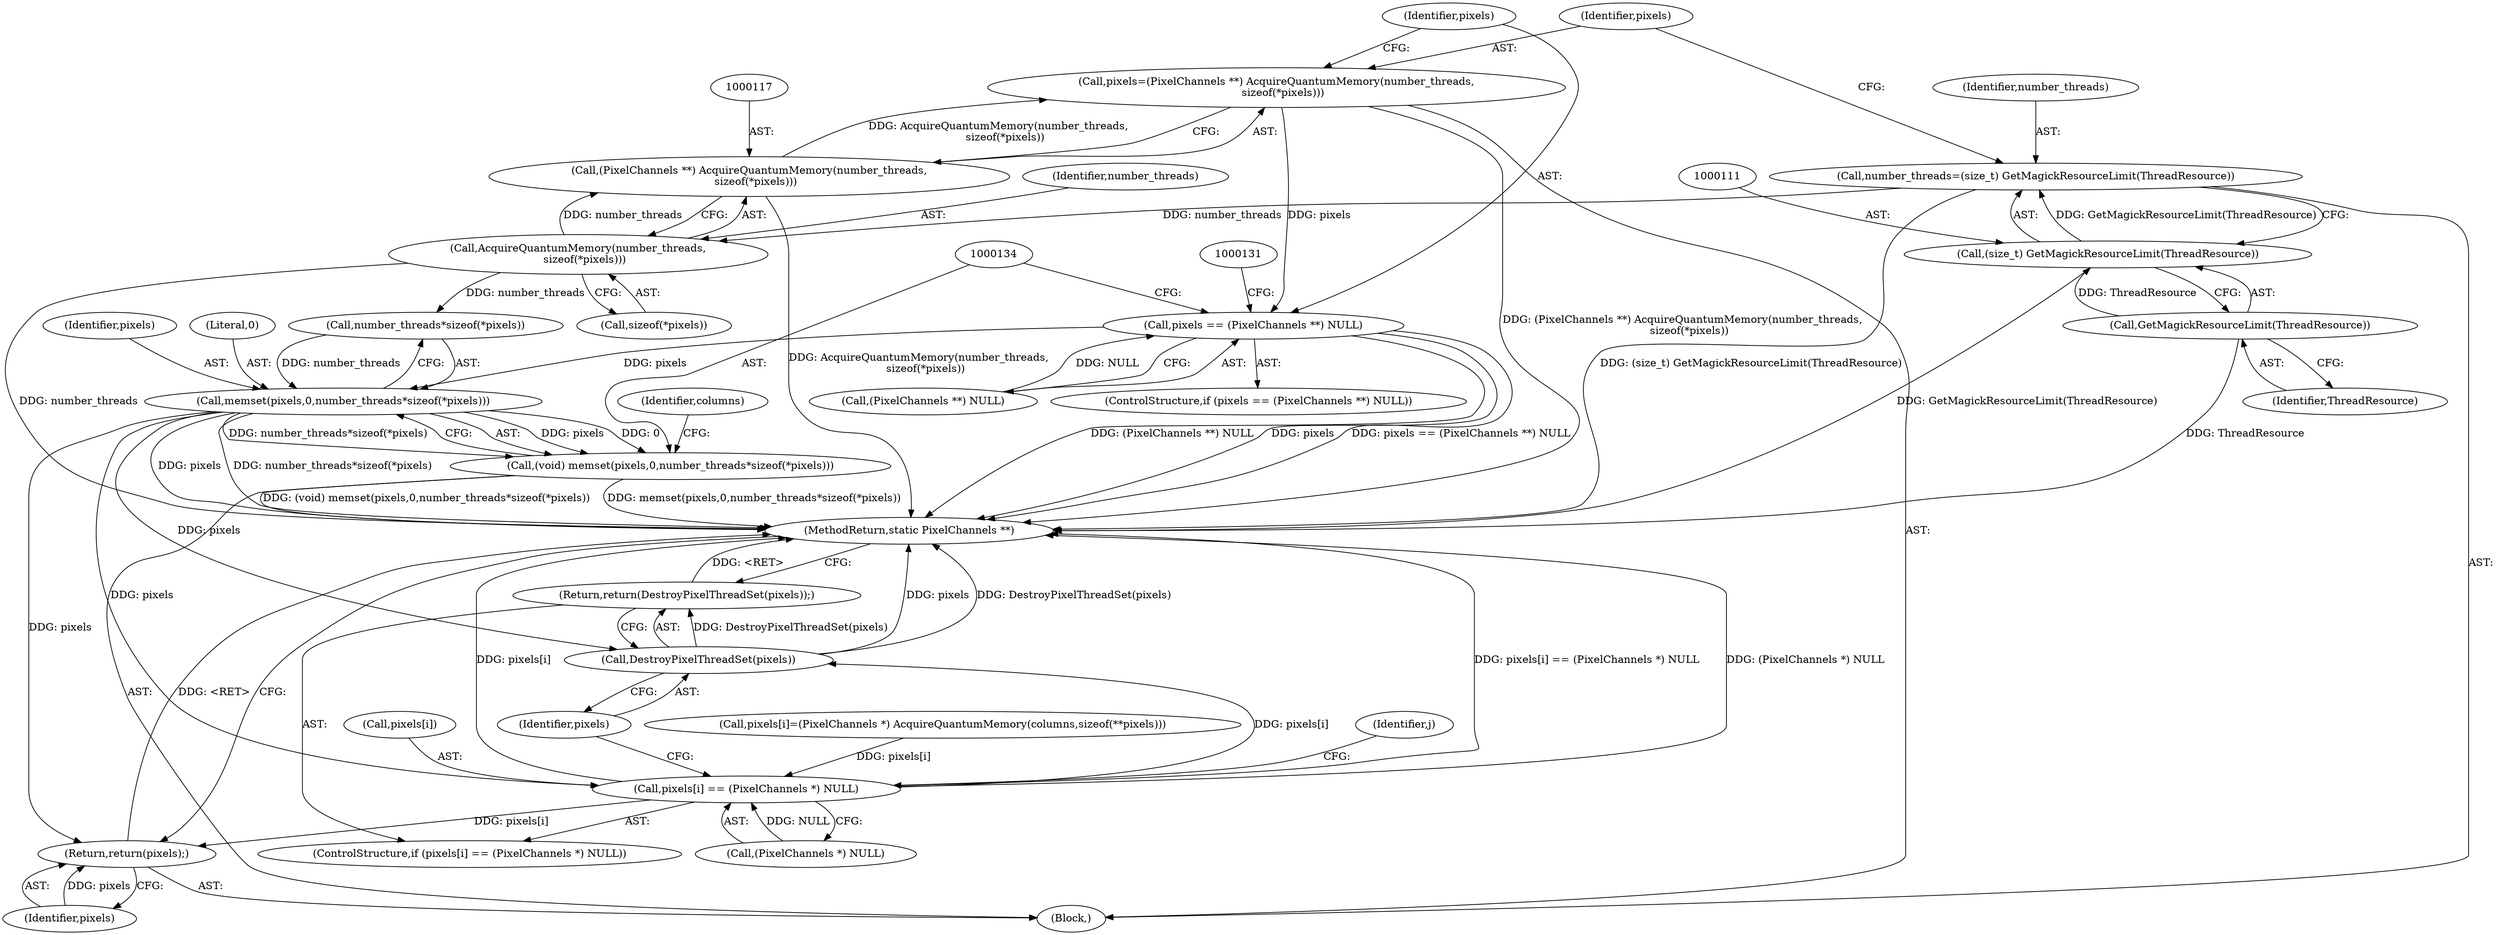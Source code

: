 digraph "0_ImageMagick6_025e77fcb2f45b21689931ba3bf74eac153afa48@pointer" {
"1000114" [label="(Call,pixels=(PixelChannels **) AcquireQuantumMemory(number_threads,\n    sizeof(*pixels)))"];
"1000116" [label="(Call,(PixelChannels **) AcquireQuantumMemory(number_threads,\n    sizeof(*pixels)))"];
"1000118" [label="(Call,AcquireQuantumMemory(number_threads,\n    sizeof(*pixels)))"];
"1000108" [label="(Call,number_threads=(size_t) GetMagickResourceLimit(ThreadResource))"];
"1000110" [label="(Call,(size_t) GetMagickResourceLimit(ThreadResource))"];
"1000112" [label="(Call,GetMagickResourceLimit(ThreadResource))"];
"1000124" [label="(Call,pixels == (PixelChannels **) NULL)"];
"1000135" [label="(Call,memset(pixels,0,number_threads*sizeof(*pixels)))"];
"1000133" [label="(Call,(void) memset(pixels,0,number_threads*sizeof(*pixels)))"];
"1000195" [label="(Call,pixels[i] == (PixelChannels *) NULL)"];
"1000203" [label="(Call,DestroyPixelThreadSet(pixels))"];
"1000202" [label="(Return,return(DestroyPixelThreadSet(pixels));)"];
"1000238" [label="(Return,return(pixels);)"];
"1000112" [label="(Call,GetMagickResourceLimit(ThreadResource))"];
"1000238" [label="(Return,return(pixels);)"];
"1000125" [label="(Identifier,pixels)"];
"1000195" [label="(Call,pixels[i] == (PixelChannels *) NULL)"];
"1000202" [label="(Return,return(DestroyPixelThreadSet(pixels));)"];
"1000115" [label="(Identifier,pixels)"];
"1000207" [label="(Identifier,j)"];
"1000136" [label="(Identifier,pixels)"];
"1000108" [label="(Call,number_threads=(size_t) GetMagickResourceLimit(ThreadResource))"];
"1000116" [label="(Call,(PixelChannels **) AcquireQuantumMemory(number_threads,\n    sizeof(*pixels)))"];
"1000119" [label="(Identifier,number_threads)"];
"1000133" [label="(Call,(void) memset(pixels,0,number_threads*sizeof(*pixels)))"];
"1000182" [label="(Call,pixels[i]=(PixelChannels *) AcquireQuantumMemory(columns,sizeof(**pixels)))"];
"1000126" [label="(Call,(PixelChannels **) NULL)"];
"1000196" [label="(Call,pixels[i])"];
"1000204" [label="(Identifier,pixels)"];
"1000123" [label="(ControlStructure,if (pixels == (PixelChannels **) NULL))"];
"1000144" [label="(Identifier,columns)"];
"1000135" [label="(Call,memset(pixels,0,number_threads*sizeof(*pixels)))"];
"1000194" [label="(ControlStructure,if (pixels[i] == (PixelChannels *) NULL))"];
"1000110" [label="(Call,(size_t) GetMagickResourceLimit(ThreadResource))"];
"1000137" [label="(Literal,0)"];
"1000203" [label="(Call,DestroyPixelThreadSet(pixels))"];
"1000120" [label="(Call,sizeof(*pixels))"];
"1000124" [label="(Call,pixels == (PixelChannels **) NULL)"];
"1000102" [label="(Block,)"];
"1000138" [label="(Call,number_threads*sizeof(*pixels))"];
"1000114" [label="(Call,pixels=(PixelChannels **) AcquireQuantumMemory(number_threads,\n    sizeof(*pixels)))"];
"1000199" [label="(Call,(PixelChannels *) NULL)"];
"1000109" [label="(Identifier,number_threads)"];
"1000118" [label="(Call,AcquireQuantumMemory(number_threads,\n    sizeof(*pixels)))"];
"1000113" [label="(Identifier,ThreadResource)"];
"1000240" [label="(MethodReturn,static PixelChannels **)"];
"1000239" [label="(Identifier,pixels)"];
"1000114" -> "1000102"  [label="AST: "];
"1000114" -> "1000116"  [label="CFG: "];
"1000115" -> "1000114"  [label="AST: "];
"1000116" -> "1000114"  [label="AST: "];
"1000125" -> "1000114"  [label="CFG: "];
"1000114" -> "1000240"  [label="DDG: (PixelChannels **) AcquireQuantumMemory(number_threads,\n    sizeof(*pixels))"];
"1000116" -> "1000114"  [label="DDG: AcquireQuantumMemory(number_threads,\n    sizeof(*pixels))"];
"1000114" -> "1000124"  [label="DDG: pixels"];
"1000116" -> "1000118"  [label="CFG: "];
"1000117" -> "1000116"  [label="AST: "];
"1000118" -> "1000116"  [label="AST: "];
"1000116" -> "1000240"  [label="DDG: AcquireQuantumMemory(number_threads,\n    sizeof(*pixels))"];
"1000118" -> "1000116"  [label="DDG: number_threads"];
"1000118" -> "1000120"  [label="CFG: "];
"1000119" -> "1000118"  [label="AST: "];
"1000120" -> "1000118"  [label="AST: "];
"1000118" -> "1000240"  [label="DDG: number_threads"];
"1000108" -> "1000118"  [label="DDG: number_threads"];
"1000118" -> "1000138"  [label="DDG: number_threads"];
"1000108" -> "1000102"  [label="AST: "];
"1000108" -> "1000110"  [label="CFG: "];
"1000109" -> "1000108"  [label="AST: "];
"1000110" -> "1000108"  [label="AST: "];
"1000115" -> "1000108"  [label="CFG: "];
"1000108" -> "1000240"  [label="DDG: (size_t) GetMagickResourceLimit(ThreadResource)"];
"1000110" -> "1000108"  [label="DDG: GetMagickResourceLimit(ThreadResource)"];
"1000110" -> "1000112"  [label="CFG: "];
"1000111" -> "1000110"  [label="AST: "];
"1000112" -> "1000110"  [label="AST: "];
"1000110" -> "1000240"  [label="DDG: GetMagickResourceLimit(ThreadResource)"];
"1000112" -> "1000110"  [label="DDG: ThreadResource"];
"1000112" -> "1000113"  [label="CFG: "];
"1000113" -> "1000112"  [label="AST: "];
"1000112" -> "1000240"  [label="DDG: ThreadResource"];
"1000124" -> "1000123"  [label="AST: "];
"1000124" -> "1000126"  [label="CFG: "];
"1000125" -> "1000124"  [label="AST: "];
"1000126" -> "1000124"  [label="AST: "];
"1000131" -> "1000124"  [label="CFG: "];
"1000134" -> "1000124"  [label="CFG: "];
"1000124" -> "1000240"  [label="DDG: (PixelChannels **) NULL"];
"1000124" -> "1000240"  [label="DDG: pixels"];
"1000124" -> "1000240"  [label="DDG: pixels == (PixelChannels **) NULL"];
"1000126" -> "1000124"  [label="DDG: NULL"];
"1000124" -> "1000135"  [label="DDG: pixels"];
"1000135" -> "1000133"  [label="AST: "];
"1000135" -> "1000138"  [label="CFG: "];
"1000136" -> "1000135"  [label="AST: "];
"1000137" -> "1000135"  [label="AST: "];
"1000138" -> "1000135"  [label="AST: "];
"1000133" -> "1000135"  [label="CFG: "];
"1000135" -> "1000240"  [label="DDG: pixels"];
"1000135" -> "1000240"  [label="DDG: number_threads*sizeof(*pixels)"];
"1000135" -> "1000133"  [label="DDG: pixels"];
"1000135" -> "1000133"  [label="DDG: 0"];
"1000135" -> "1000133"  [label="DDG: number_threads*sizeof(*pixels)"];
"1000138" -> "1000135"  [label="DDG: number_threads"];
"1000135" -> "1000195"  [label="DDG: pixels"];
"1000135" -> "1000203"  [label="DDG: pixels"];
"1000135" -> "1000238"  [label="DDG: pixels"];
"1000133" -> "1000102"  [label="AST: "];
"1000134" -> "1000133"  [label="AST: "];
"1000144" -> "1000133"  [label="CFG: "];
"1000133" -> "1000240"  [label="DDG: (void) memset(pixels,0,number_threads*sizeof(*pixels))"];
"1000133" -> "1000240"  [label="DDG: memset(pixels,0,number_threads*sizeof(*pixels))"];
"1000195" -> "1000194"  [label="AST: "];
"1000195" -> "1000199"  [label="CFG: "];
"1000196" -> "1000195"  [label="AST: "];
"1000199" -> "1000195"  [label="AST: "];
"1000204" -> "1000195"  [label="CFG: "];
"1000207" -> "1000195"  [label="CFG: "];
"1000195" -> "1000240"  [label="DDG: (PixelChannels *) NULL"];
"1000195" -> "1000240"  [label="DDG: pixels[i] == (PixelChannels *) NULL"];
"1000195" -> "1000240"  [label="DDG: pixels[i]"];
"1000182" -> "1000195"  [label="DDG: pixels[i]"];
"1000199" -> "1000195"  [label="DDG: NULL"];
"1000195" -> "1000203"  [label="DDG: pixels[i]"];
"1000195" -> "1000238"  [label="DDG: pixels[i]"];
"1000203" -> "1000202"  [label="AST: "];
"1000203" -> "1000204"  [label="CFG: "];
"1000204" -> "1000203"  [label="AST: "];
"1000202" -> "1000203"  [label="CFG: "];
"1000203" -> "1000240"  [label="DDG: DestroyPixelThreadSet(pixels)"];
"1000203" -> "1000240"  [label="DDG: pixels"];
"1000203" -> "1000202"  [label="DDG: DestroyPixelThreadSet(pixels)"];
"1000202" -> "1000194"  [label="AST: "];
"1000240" -> "1000202"  [label="CFG: "];
"1000202" -> "1000240"  [label="DDG: <RET>"];
"1000238" -> "1000102"  [label="AST: "];
"1000238" -> "1000239"  [label="CFG: "];
"1000239" -> "1000238"  [label="AST: "];
"1000240" -> "1000238"  [label="CFG: "];
"1000238" -> "1000240"  [label="DDG: <RET>"];
"1000239" -> "1000238"  [label="DDG: pixels"];
}
